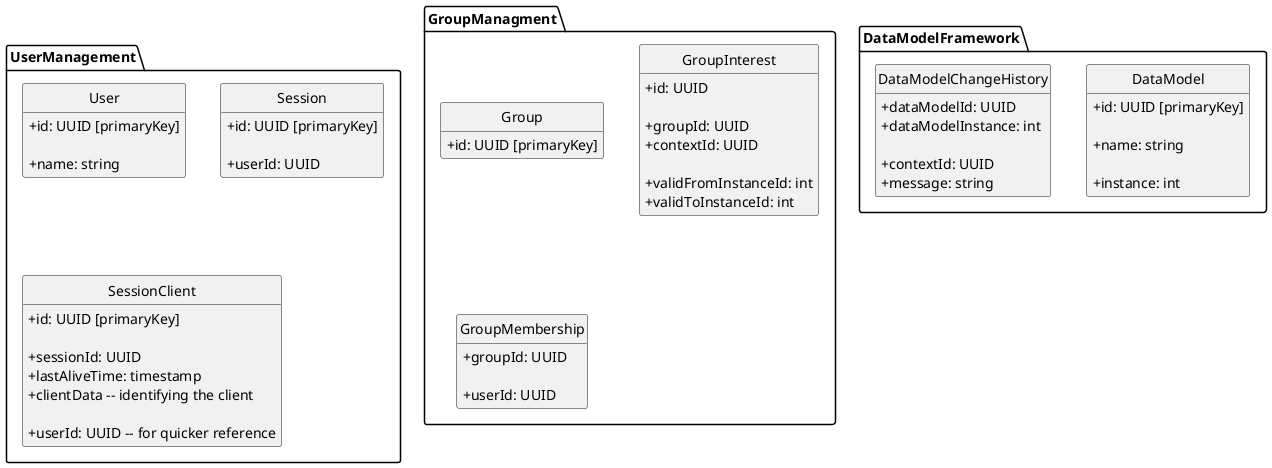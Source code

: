 @startuml
skinparam classAttributeIconSize 0
hide empty members
hide circle

package DataModelFramework {

class DataModel {
   + id: UUID [primaryKey]

   + name: string

   + instance: int
}

class DataModelChangeHistory {
   + dataModelId: UUID
   + dataModelInstance: int
   
   + contextId: UUID
   + message: string
}

}

package UserManagement {

class User {
   + id: UUID [primaryKey]

   + name: string
}

class Session {
   + id: UUID [primaryKey]

   + userId: UUID
}

class SessionClient {
   + id: UUID [primaryKey]

   + sessionId: UUID
   + lastAliveTime: timestamp
   + clientData -- identifying the client
   
   + userId: UUID -- for quicker reference
}

}

package GroupManagment {

class Group {
   + id: UUID [primaryKey]
   
}

class GroupInterest {
   + id: UUID
   
   + groupId: UUID
   + contextId: UUID
   
   + validFromInstanceId: int
   + validToInstanceId: int
}

class GroupMembership {
   + groupId: UUID
   
   + userId: UUID
}

}


@enduml
